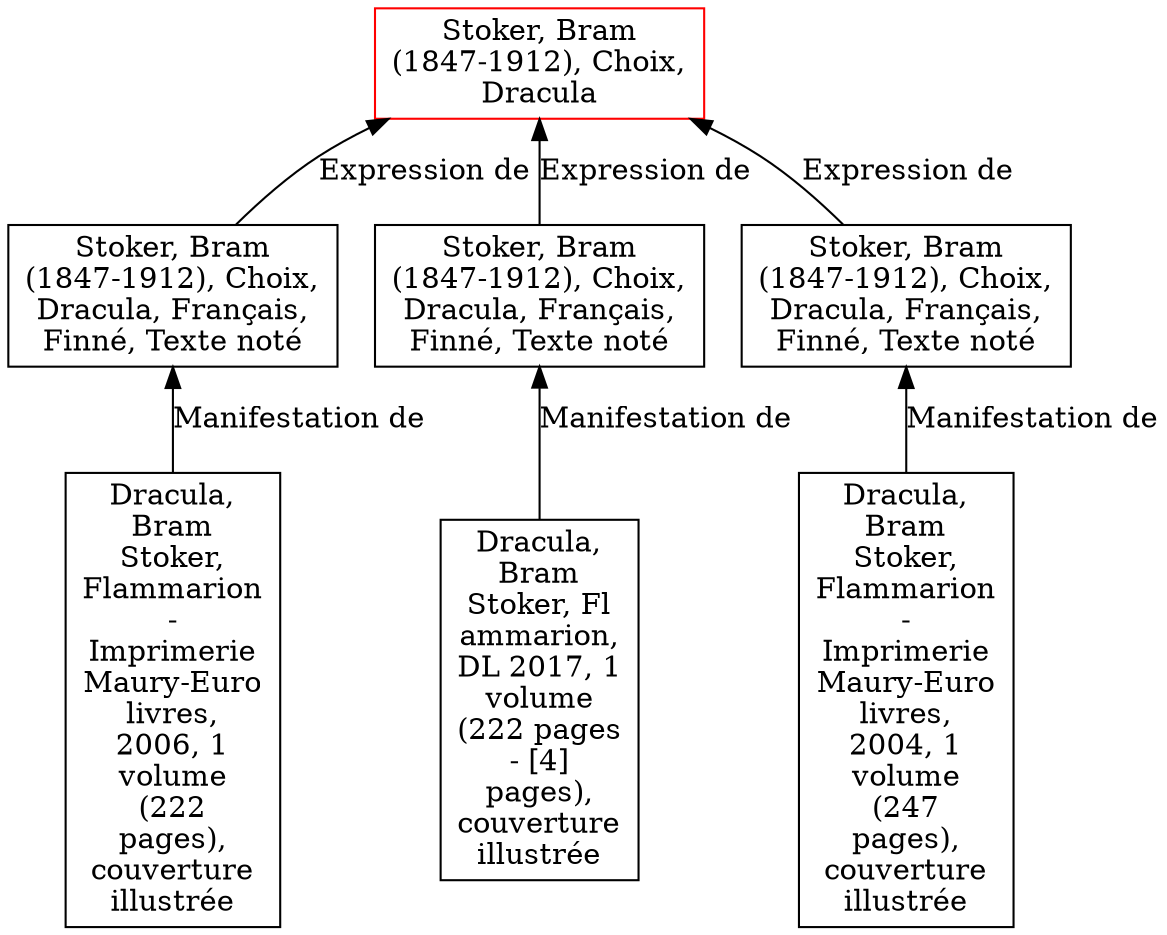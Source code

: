 // Notice UMLRM0037
digraph UMLRM0037 {
	node [align=left shape=rect]
	size="20,20"
	rankdir=BT
	UMLRM0037 [label="Stoker, Bram
(1847-1912), Choix,
Dracula" color=red]
	UMLRM0038 [label="Stoker, Bram
(1847-1912), Choix,
Dracula, Français,
Finné, Texte noté"]
	UMLRM0038 -> UMLRM0037 [label="Expression de"]
	UMLRM0039 [label="Dracula,
Bram
Stoker,
Flammarion
-
Imprimerie
Maury-Euro
livres,
2006, 1
volume
(222
pages),
couverture
illustrée"]
	UMLRM0039 -> UMLRM0038 [label="Manifestation de"]
	UMLRM0047 [label="Stoker, Bram
(1847-1912), Choix,
Dracula, Français,
Finné, Texte noté"]
	UMLRM0047 -> UMLRM0037 [label="Expression de"]
	UMLRM0048 [label="Dracula,
Bram
Stoker, Fl
ammarion,
DL 2017, 1
volume
(222 pages
- [4]
pages),
couverture
illustrée"]
	UMLRM0048 -> UMLRM0047 [label="Manifestation de"]
	UMLRM0172 [label="Stoker, Bram
(1847-1912), Choix,
Dracula, Français,
Finné, Texte noté"]
	UMLRM0172 -> UMLRM0037 [label="Expression de"]
	UMLRM0173 [label="Dracula,
Bram
Stoker,
Flammarion
-
Imprimerie
Maury-Euro
livres,
2004, 1
volume
(247
pages),
couverture
illustrée"]
	UMLRM0173 -> UMLRM0172 [label="Manifestation de"]
}
